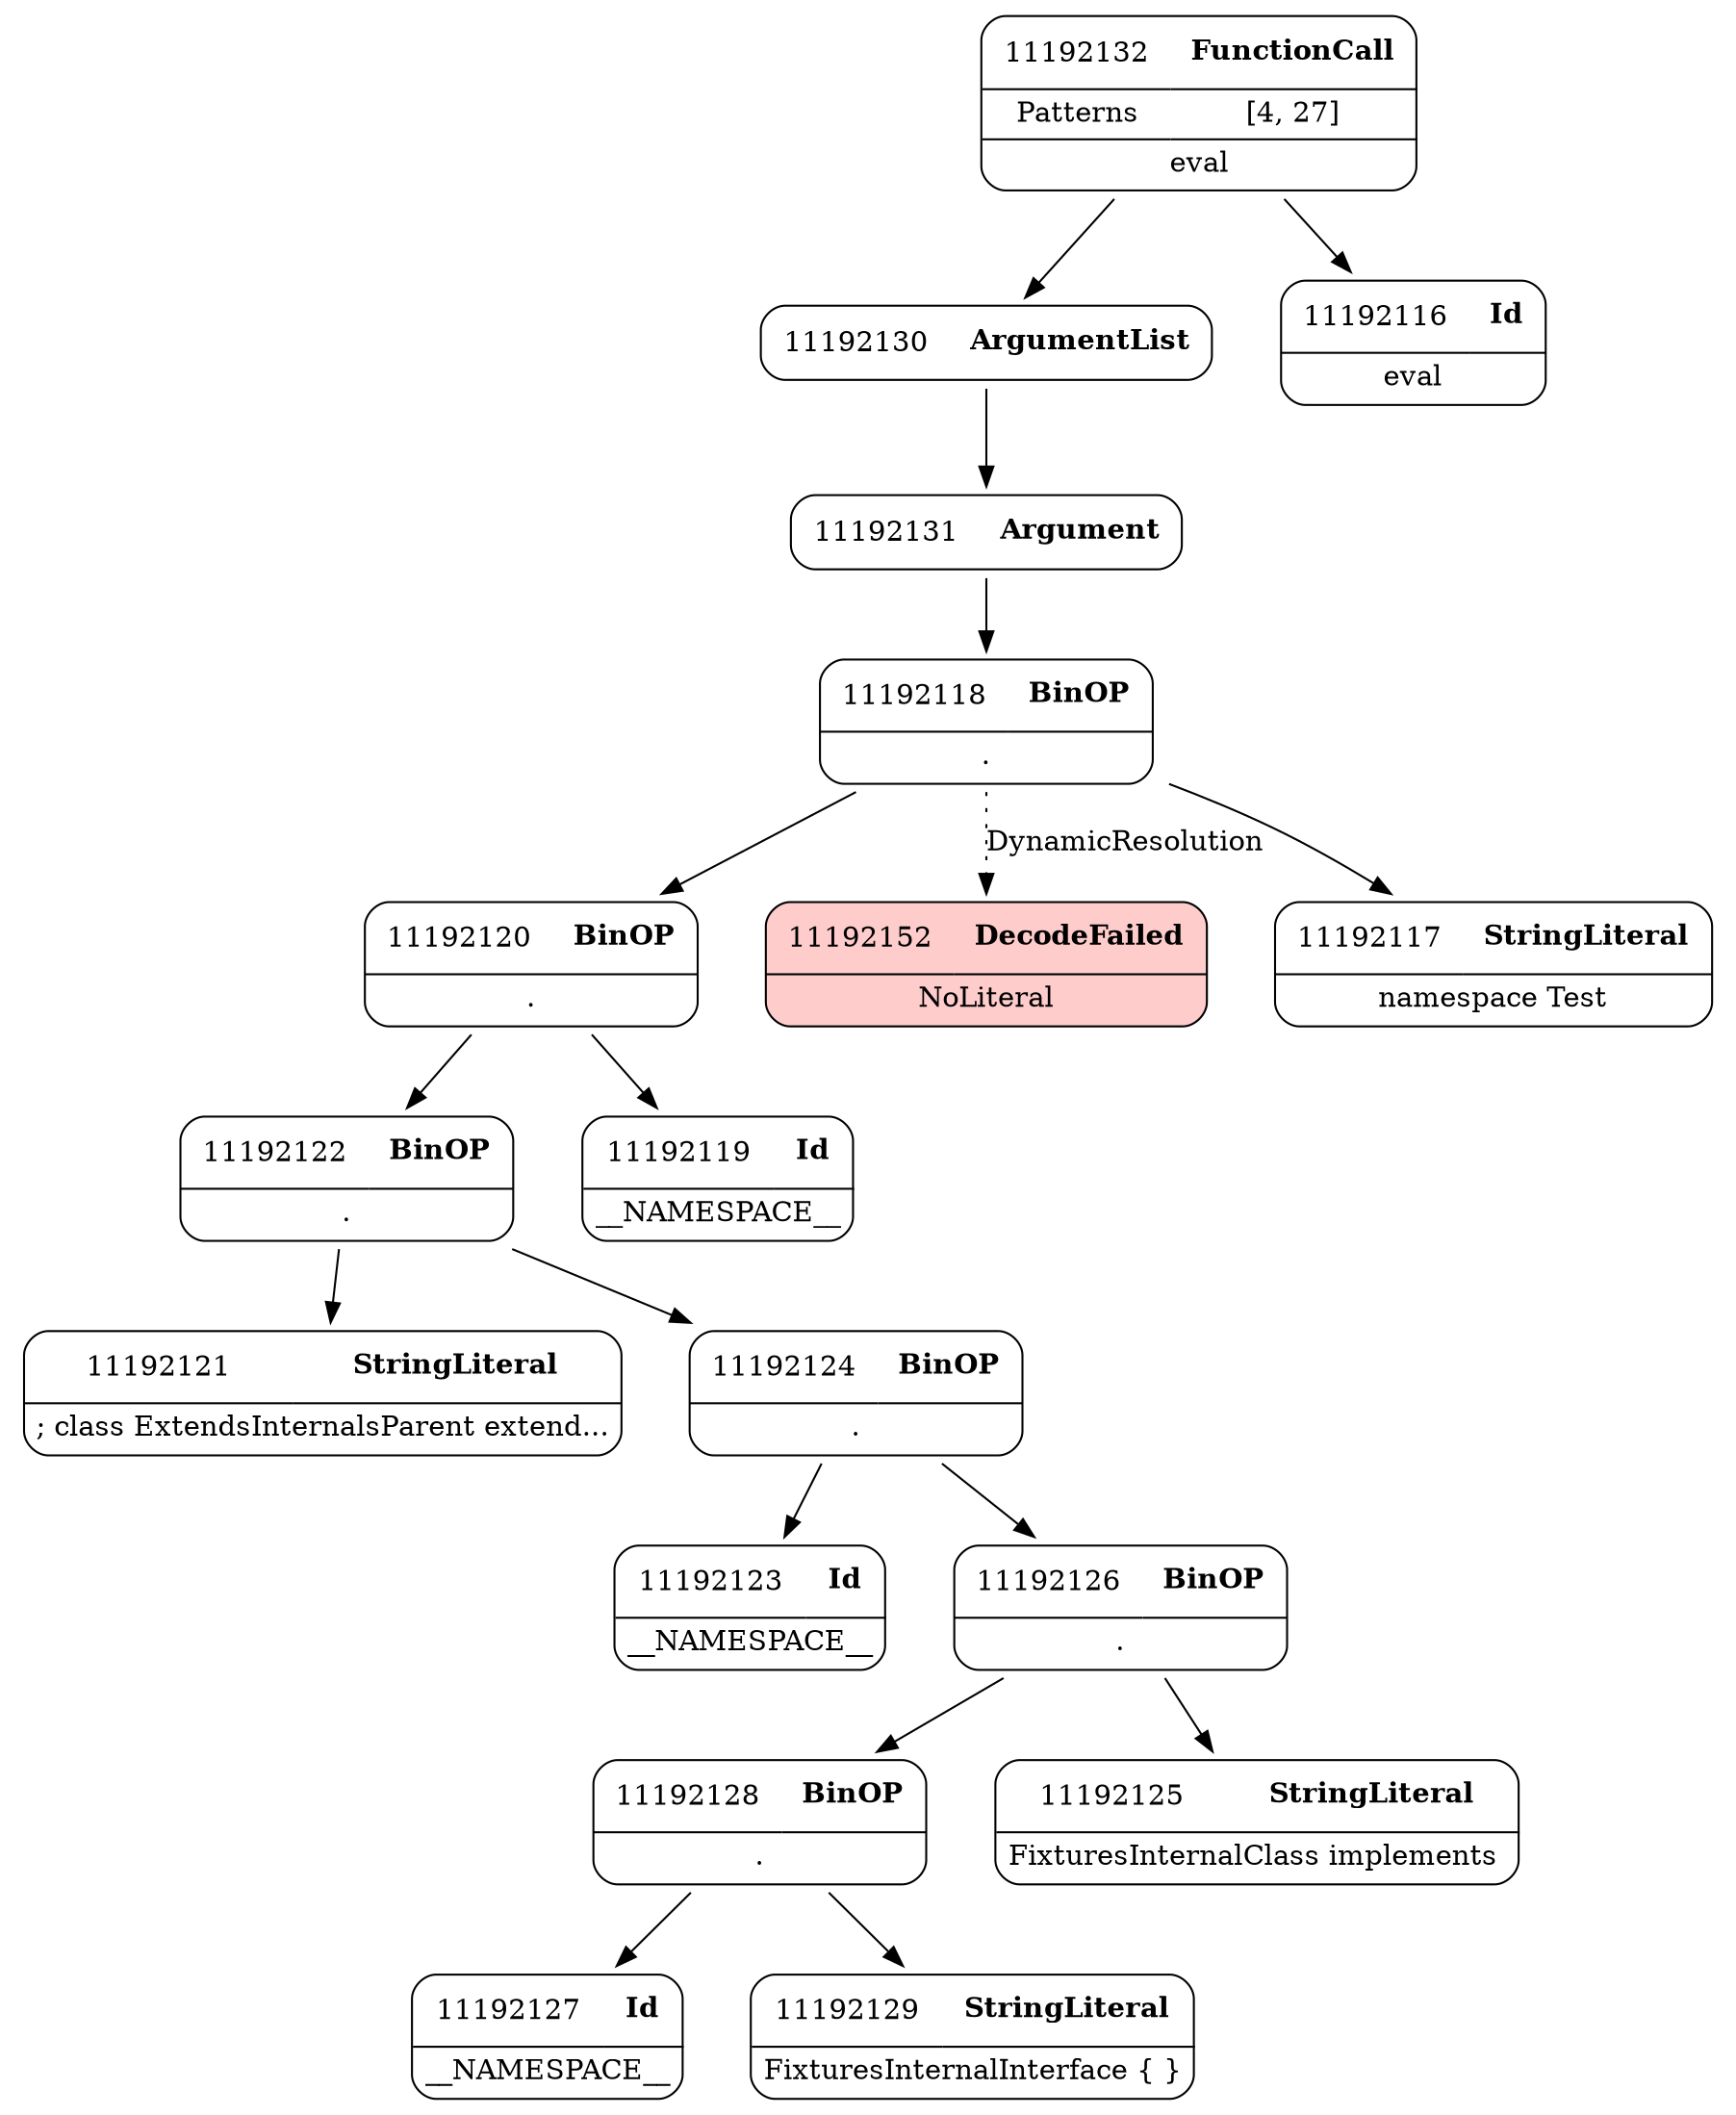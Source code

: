 digraph ast {
node [shape=none];
11192130 [label=<<TABLE border='1' cellspacing='0' cellpadding='10' style='rounded' ><TR><TD border='0'>11192130</TD><TD border='0'><B>ArgumentList</B></TD></TR></TABLE>>];
11192130 -> 11192131 [weight=2];
11192131 [label=<<TABLE border='1' cellspacing='0' cellpadding='10' style='rounded' ><TR><TD border='0'>11192131</TD><TD border='0'><B>Argument</B></TD></TR></TABLE>>];
11192131 -> 11192118 [weight=2];
11192128 [label=<<TABLE border='1' cellspacing='0' cellpadding='10' style='rounded' ><TR><TD border='0'>11192128</TD><TD border='0'><B>BinOP</B></TD></TR><HR/><TR><TD border='0' cellpadding='5' colspan='2'>.</TD></TR></TABLE>>];
11192128 -> 11192127 [weight=2];
11192128 -> 11192129 [weight=2];
11192129 [label=<<TABLE border='1' cellspacing='0' cellpadding='10' style='rounded' ><TR><TD border='0'>11192129</TD><TD border='0'><B>StringLiteral</B></TD></TR><HR/><TR><TD border='0' cellpadding='5' colspan='2'>FixturesInternalInterface { }</TD></TR></TABLE>>];
11192132 [label=<<TABLE border='1' cellspacing='0' cellpadding='10' style='rounded' ><TR><TD border='0'>11192132</TD><TD border='0'><B>FunctionCall</B></TD></TR><HR/><TR><TD border='0' cellpadding='5'>Patterns</TD><TD border='0' cellpadding='5'>[4, 27]</TD></TR><HR/><TR><TD border='0' cellpadding='5' colspan='2'>eval</TD></TR></TABLE>>];
11192132 -> 11192116 [weight=2];
11192132 -> 11192130 [weight=2];
11192122 [label=<<TABLE border='1' cellspacing='0' cellpadding='10' style='rounded' ><TR><TD border='0'>11192122</TD><TD border='0'><B>BinOP</B></TD></TR><HR/><TR><TD border='0' cellpadding='5' colspan='2'>.</TD></TR></TABLE>>];
11192122 -> 11192121 [weight=2];
11192122 -> 11192124 [weight=2];
11192123 [label=<<TABLE border='1' cellspacing='0' cellpadding='10' style='rounded' ><TR><TD border='0'>11192123</TD><TD border='0'><B>Id</B></TD></TR><HR/><TR><TD border='0' cellpadding='5' colspan='2'>__NAMESPACE__</TD></TR></TABLE>>];
11192120 [label=<<TABLE border='1' cellspacing='0' cellpadding='10' style='rounded' ><TR><TD border='0'>11192120</TD><TD border='0'><B>BinOP</B></TD></TR><HR/><TR><TD border='0' cellpadding='5' colspan='2'>.</TD></TR></TABLE>>];
11192120 -> 11192119 [weight=2];
11192120 -> 11192122 [weight=2];
11192152 [label=<<TABLE border='1' cellspacing='0' cellpadding='10' style='rounded' bgcolor='#FFCCCC' ><TR><TD border='0'>11192152</TD><TD border='0'><B>DecodeFailed</B></TD></TR><HR/><TR><TD border='0' cellpadding='5' colspan='2'>NoLiteral</TD></TR></TABLE>>];
11192121 [label=<<TABLE border='1' cellspacing='0' cellpadding='10' style='rounded' ><TR><TD border='0'>11192121</TD><TD border='0'><B>StringLiteral</B></TD></TR><HR/><TR><TD border='0' cellpadding='5' colspan='2'>; class ExtendsInternalsParent extend...</TD></TR></TABLE>>];
11192126 [label=<<TABLE border='1' cellspacing='0' cellpadding='10' style='rounded' ><TR><TD border='0'>11192126</TD><TD border='0'><B>BinOP</B></TD></TR><HR/><TR><TD border='0' cellpadding='5' colspan='2'>.</TD></TR></TABLE>>];
11192126 -> 11192125 [weight=2];
11192126 -> 11192128 [weight=2];
11192127 [label=<<TABLE border='1' cellspacing='0' cellpadding='10' style='rounded' ><TR><TD border='0'>11192127</TD><TD border='0'><B>Id</B></TD></TR><HR/><TR><TD border='0' cellpadding='5' colspan='2'>__NAMESPACE__</TD></TR></TABLE>>];
11192124 [label=<<TABLE border='1' cellspacing='0' cellpadding='10' style='rounded' ><TR><TD border='0'>11192124</TD><TD border='0'><B>BinOP</B></TD></TR><HR/><TR><TD border='0' cellpadding='5' colspan='2'>.</TD></TR></TABLE>>];
11192124 -> 11192123 [weight=2];
11192124 -> 11192126 [weight=2];
11192125 [label=<<TABLE border='1' cellspacing='0' cellpadding='10' style='rounded' ><TR><TD border='0'>11192125</TD><TD border='0'><B>StringLiteral</B></TD></TR><HR/><TR><TD border='0' cellpadding='5' colspan='2'>FixturesInternalClass implements </TD></TR></TABLE>>];
11192118 [label=<<TABLE border='1' cellspacing='0' cellpadding='10' style='rounded' ><TR><TD border='0'>11192118</TD><TD border='0'><B>BinOP</B></TD></TR><HR/><TR><TD border='0' cellpadding='5' colspan='2'>.</TD></TR></TABLE>>];
11192118 -> 11192117 [weight=2];
11192118 -> 11192120 [weight=2];
11192118 -> 11192152 [style=dotted,label=DynamicResolution];
11192119 [label=<<TABLE border='1' cellspacing='0' cellpadding='10' style='rounded' ><TR><TD border='0'>11192119</TD><TD border='0'><B>Id</B></TD></TR><HR/><TR><TD border='0' cellpadding='5' colspan='2'>__NAMESPACE__</TD></TR></TABLE>>];
11192116 [label=<<TABLE border='1' cellspacing='0' cellpadding='10' style='rounded' ><TR><TD border='0'>11192116</TD><TD border='0'><B>Id</B></TD></TR><HR/><TR><TD border='0' cellpadding='5' colspan='2'>eval</TD></TR></TABLE>>];
11192117 [label=<<TABLE border='1' cellspacing='0' cellpadding='10' style='rounded' ><TR><TD border='0'>11192117</TD><TD border='0'><B>StringLiteral</B></TD></TR><HR/><TR><TD border='0' cellpadding='5' colspan='2'>namespace Test</TD></TR></TABLE>>];
}
